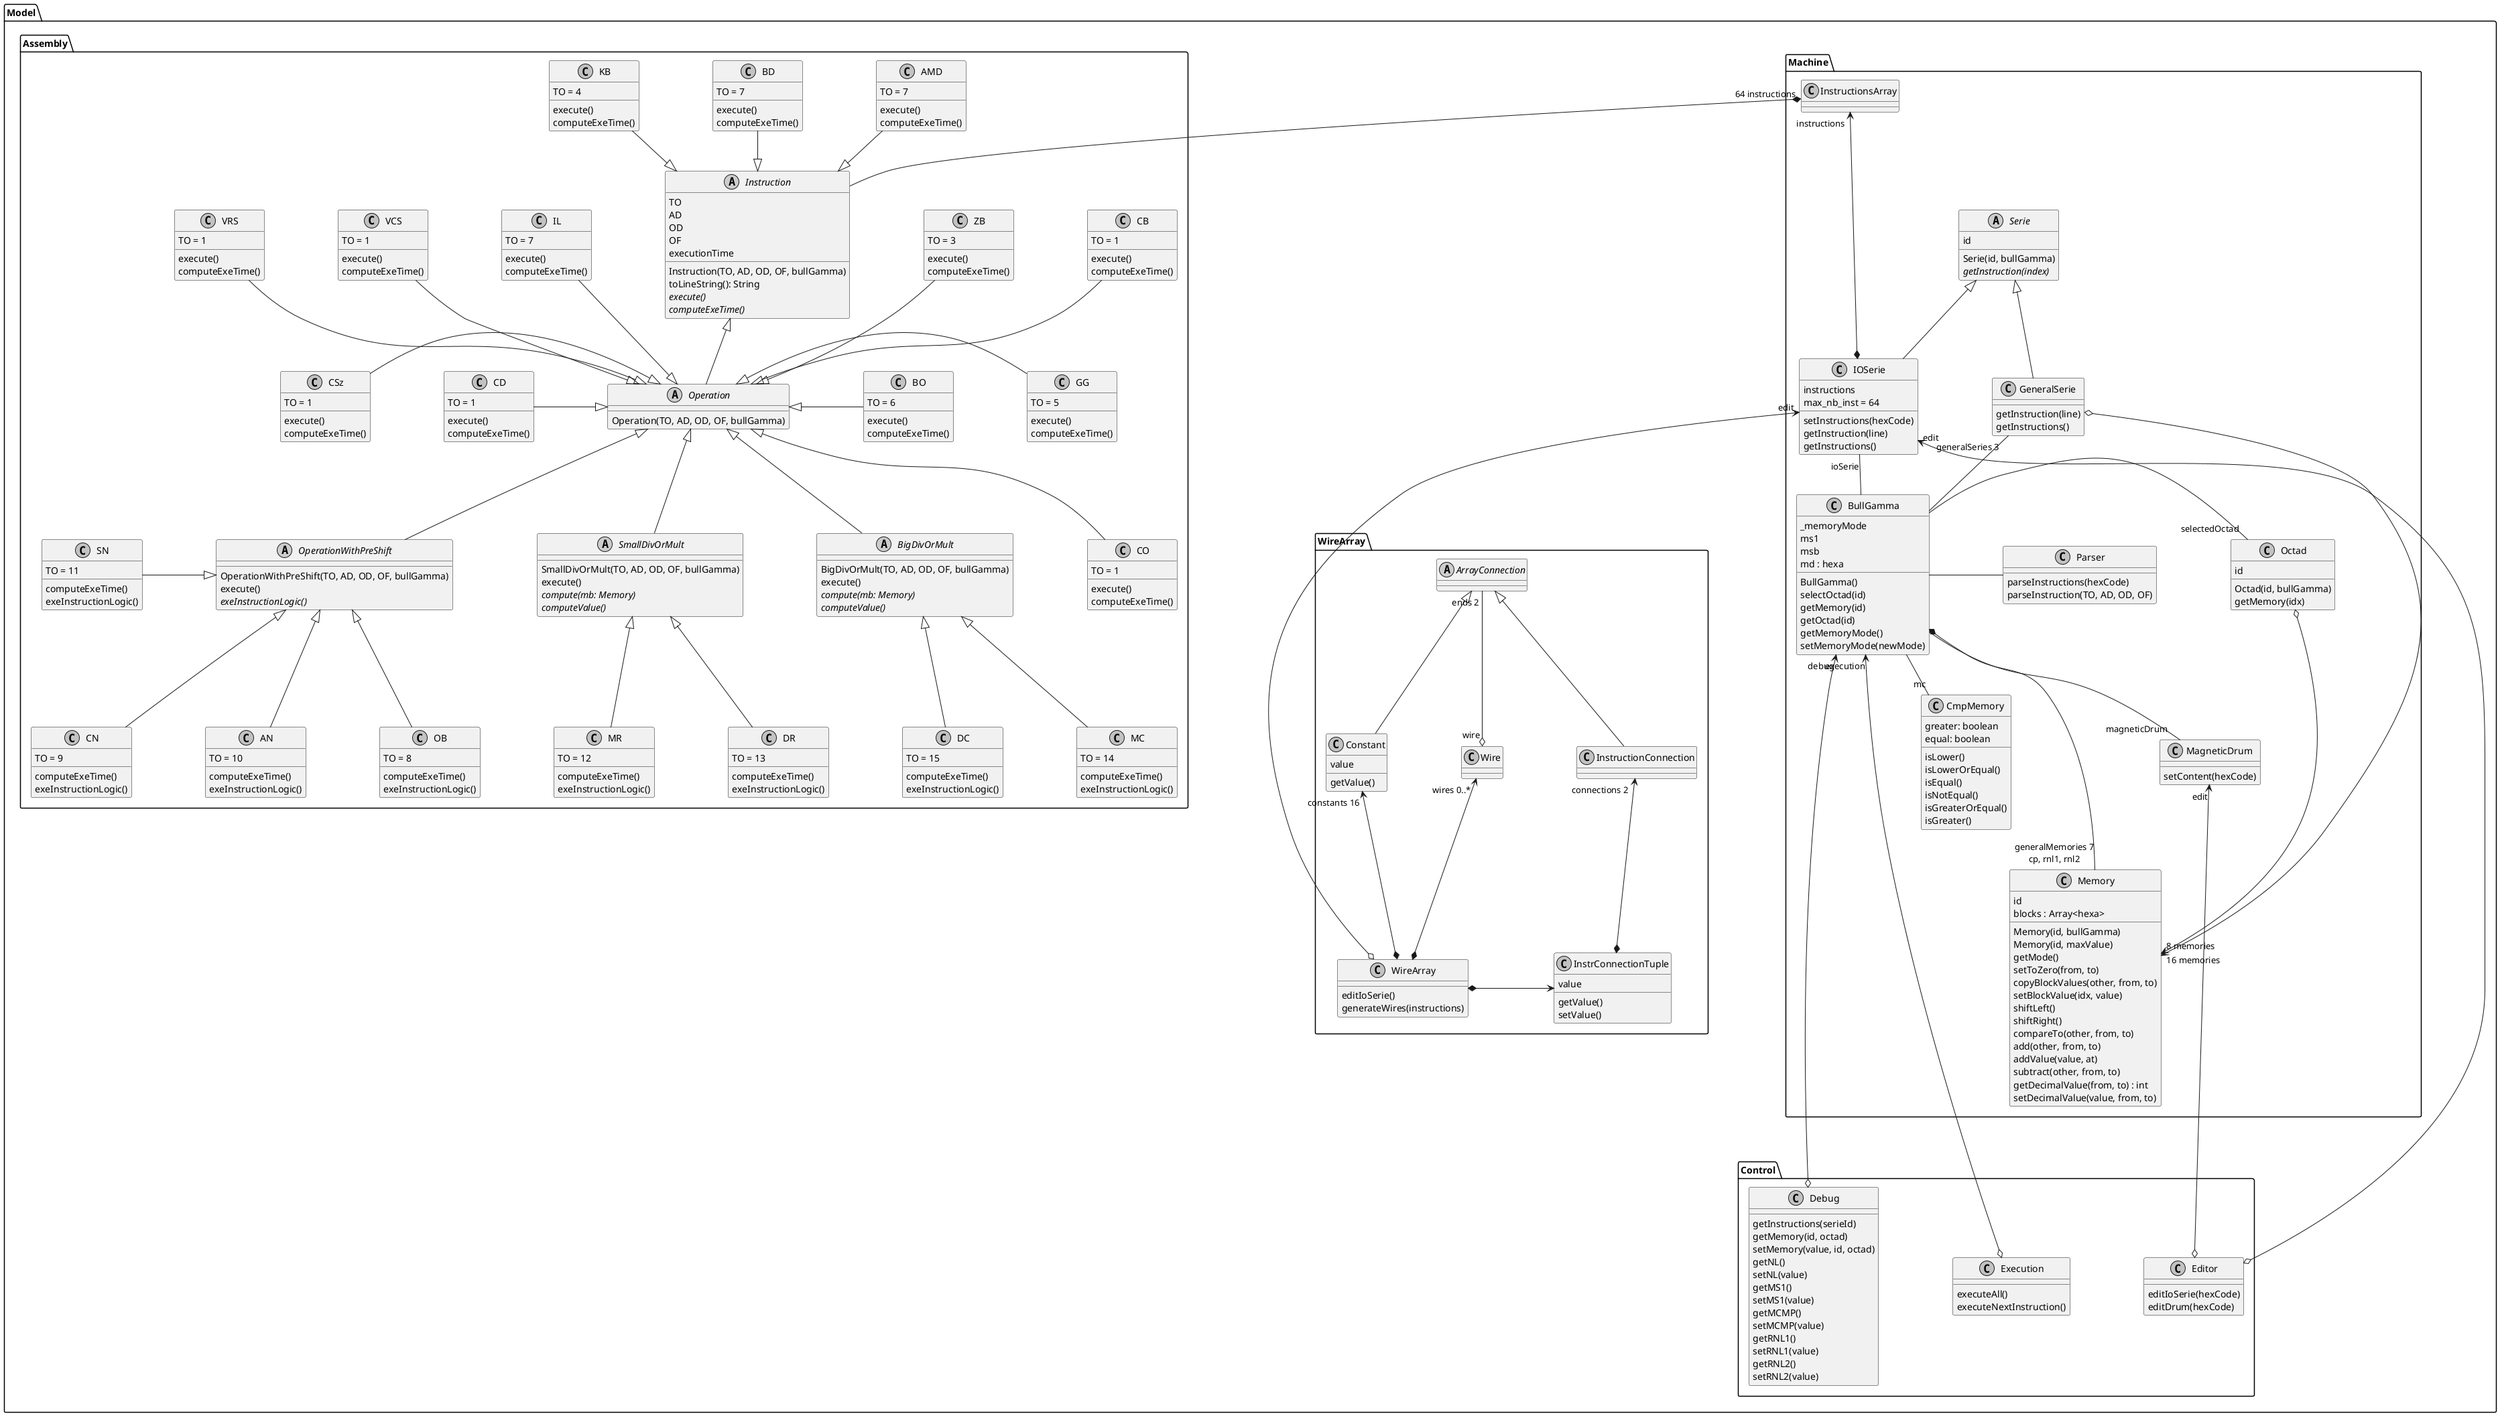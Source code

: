 @startuml
skinparam monochrome true
skinparam classAttributeIconSize 0
skinparam nodesep 110

package Model {
  package Machine {
    class BullGamma {
      _memoryMode
      ms1
      msb
      md : hexa
      BullGamma()
      selectOctad(id)
      getMemory(id)
      getOctad(id)
      getMemoryMode()
      setMemoryMode(newMode)
    }

    abstract class Serie {
      id
      Serie(id, bullGamma)
      {abstract} getInstruction(index)
    }

    class Octad {
      id
      Octad(id, bullGamma)
      getMemory(idx)
    }

    class Memory {
      id
      blocks : Array<hexa>
      Memory(id, bullGamma)
      Memory(id, maxValue)
      getMode()
      setToZero(from, to)
      copyBlockValues(other, from, to)
      setBlockValue(idx, value)
      shiftLeft()
      shiftRight()
      compareTo(other, from, to)
      add(other, from, to)
      addValue(value, at)
      subtract(other, from, to)
      getDecimalValue(from, to) : int
      setDecimalValue(value, from, to)
    }

    class CmpMemory {
      greater: boolean
      equal: boolean
      isLower()
      isLowerOrEqual()
      isEqual()
      isNotEqual()
      isGreaterOrEqual()
      isGreater()
    }

    class MagneticDrum {
        setContent(hexCode)
    }

    class GeneralSerie {
        getInstruction(line)
        getInstructions()
    }

    class IOSerie {
        instructions
        max_nb_inst = 64
        setInstructions(hexCode)
        getInstruction(line)
        getInstructions()
    }

    class InstructionsArray {

    }

    class Parser {
        parseInstructions(hexCode)
        parseInstruction(TO, AD, OD, OF)
    }
    BullGamma - Parser
    BullGamma -- "magneticDrum" MagneticDrum

    Serie <|-- IOSerie
    Serie <|-- GeneralSerie
    Octad o---> "8 memories" Memory
    GeneralSerie o---> "16 memories" Memory
    BullGamma *-- "generalMemories 7\ncp, rnl1, rnl2" Memory
    BullGamma -- "mc" CmpMemory
    BullGamma - "selectedOctad" Octad
    IOSerie "ioSerie" -- BullGamma
    GeneralSerie "generalSeries 3" -- BullGamma
    InstructionsArray "instructions" <---* IOSerie

  }

  package WireArray {

      class WireArray {
          editIoSerie()
          generateWires(instructions)
      }


      abstract class ArrayConnection {

      }

      class Constant {
        value
        getValue()
      }

      class InstructionConnection {

      }

      ArrayConnection <|-- Constant
      ArrayConnection <|-- InstructionConnection

      class InstrConnectionTuple {
        value
        getValue()
        setValue()
      }

      class Wire {

      }

      ArrayConnection "ends 2" --o "wire" Wire
      Wire "wires 0..*" <--* WireArray

      InstructionConnection "connections 2" <--* InstrConnectionTuple
      InstrConnectionTuple <-* WireArray

      Constant "constants 16" <--* WireArray
      IOSerie "edit" <--down--o WireArray

  }

  package "Control" {
      class Editor {
          editIoSerie(hexCode)
          editDrum(hexCode)
      }
      IOSerie "edit" <--down--o Editor
      MagneticDrum "edit" <--down--o Editor

      class Execution {
          executeAll()
          executeNextInstruction()
      }
      BullGamma "execution" <--down--o Execution

      class Debug {
          getInstructions(serieId)
          getMemory(id, octad)
          setMemory(value, id, octad)
          getNL()
          setNL(value)
          getMS1()
          setMS1(value)
          getMCMP()
          setMCMP(value)
          getRNL1()
          setRNL1(value)
          getRNL2()
          setRNL2(value)
      }
      BullGamma "debug" <--down--o Debug
  }


  package Assembly {
    abstract class Instruction {
       TO
       AD
       OD
       OF
       executionTime
       Instruction(TO, AD, OD, OF, bullGamma)
       toLineString(): String
      {abstract} execute()
      {abstract} computeExeTime()
    }

    abstract class Operation {
      Operation(TO, AD, OD, OF, bullGamma)
    }

    abstract class OperationWithPreShift {
        OperationWithPreShift(TO, AD, OD, OF, bullGamma)
        execute()
        {abstract} exeInstructionLogic()
    }

    abstract class SmallDivOrMult {
      SmallDivOrMult(TO, AD, OD, OF, bullGamma)
      execute()
      {abstract} compute(mb: Memory)
      {abstract} computeValue()
    }

    abstract class BigDivOrMult {
      BigDivOrMult(TO, AD, OD, OF, bullGamma)
      execute()
      {abstract} compute(mb: Memory)
      {abstract} computeValue()
    }

    Instruction <|-- Operation
    Operation <|-- OperationWithPreShift
    Operation <|-- SmallDivOrMult
    Operation <|-- BigDivOrMult

    InstructionsArray "64 instructions" *-- Instruction

    class VCS {
      TO = 1
      execute()
      computeExeTime()
    }

    class VRS {
      TO = 1
      execute()
      computeExeTime()
    }

    class CD {
      TO = 1
      execute()
      computeExeTime()
    }

    class CO {
      TO = 1
      execute()
      computeExeTime()
    }

    class CSz {
      TO = 1
      execute()
      computeExeTime()
    }

    class CB {
      TO = 1
      execute()
      computeExeTime()
    }

    class ZB {
      TO = 3
      execute()
      computeExeTime()
    }

    class KB {
      TO = 4
      execute()
      computeExeTime()
    }

    class GG {
      TO = 5
      execute()
      computeExeTime()
    }

    class BO {
      TO = 6
      execute()
      computeExeTime()
    }

    class AMD {
      TO = 7
      execute()
      computeExeTime()
    }

    class BD {
      TO = 7
      execute()
      computeExeTime()
    }

    class IL {
      TO = 7
      execute()
      computeExeTime()
    }

    class OB {
      TO = 8
      computeExeTime()
      exeInstructionLogic()
    }

    class CN {
      TO = 9
      computeExeTime()
      exeInstructionLogic()
    }

    class AN {
      TO = 10
      computeExeTime()
      exeInstructionLogic()
    }

    class SN {
      TO = 11
      computeExeTime()
      exeInstructionLogic()
    }

    class MR {
      TO = 12
      computeExeTime()
      exeInstructionLogic()
    }

    class DR {
      TO = 13
      computeExeTime()
      exeInstructionLogic()
    }

    class MC {
      TO = 14
      computeExeTime()
      exeInstructionLogic()
    }

    class DC {
      TO = 15
      computeExeTime()
      exeInstructionLogic()
    }

    VCS --|> Operation
    VRS --|> Operation
    SN -|> OperationWithPreShift
    ZB --|> Operation
    KB --|> Instruction
    BD --|> Instruction
    IL --|> Operation
    SmallDivOrMult <|-- MR
    SmallDivOrMult <|-- DR
    BigDivOrMult <|-- MC
    BigDivOrMult <|-- DC
    AMD --|> Instruction
    OperationWithPreShift <|-- OB
    CD -|> Operation
    Operation <|-- CO
    CB --|> Operation
    CSz -|> Operation
    Operation <|- GG
    Operation <|- BO
    OperationWithPreShift <|-- CN
    OperationWithPreShift <|-- AN
@endDC
